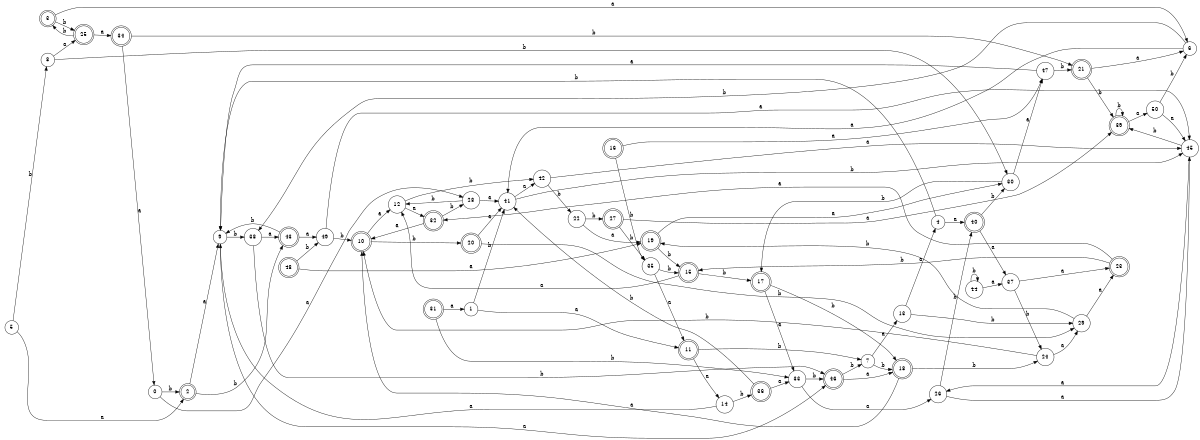 digraph n41_8 {
__start0 [label="" shape="none"];

rankdir=LR;
size="8,5";

s0 [style="filled", color="black", fillcolor="white" shape="circle", label="0"];
s1 [style="filled", color="black", fillcolor="white" shape="circle", label="1"];
s2 [style="rounded,filled", color="black", fillcolor="white" shape="doublecircle", label="2"];
s3 [style="rounded,filled", color="black", fillcolor="white" shape="doublecircle", label="3"];
s4 [style="filled", color="black", fillcolor="white" shape="circle", label="4"];
s5 [style="filled", color="black", fillcolor="white" shape="circle", label="5"];
s6 [style="filled", color="black", fillcolor="white" shape="circle", label="6"];
s7 [style="filled", color="black", fillcolor="white" shape="circle", label="7"];
s8 [style="filled", color="black", fillcolor="white" shape="circle", label="8"];
s9 [style="filled", color="black", fillcolor="white" shape="circle", label="9"];
s10 [style="rounded,filled", color="black", fillcolor="white" shape="doublecircle", label="10"];
s11 [style="rounded,filled", color="black", fillcolor="white" shape="doublecircle", label="11"];
s12 [style="filled", color="black", fillcolor="white" shape="circle", label="12"];
s13 [style="filled", color="black", fillcolor="white" shape="circle", label="13"];
s14 [style="filled", color="black", fillcolor="white" shape="circle", label="14"];
s15 [style="rounded,filled", color="black", fillcolor="white" shape="doublecircle", label="15"];
s16 [style="rounded,filled", color="black", fillcolor="white" shape="doublecircle", label="16"];
s17 [style="rounded,filled", color="black", fillcolor="white" shape="doublecircle", label="17"];
s18 [style="rounded,filled", color="black", fillcolor="white" shape="doublecircle", label="18"];
s19 [style="rounded,filled", color="black", fillcolor="white" shape="doublecircle", label="19"];
s20 [style="rounded,filled", color="black", fillcolor="white" shape="doublecircle", label="20"];
s21 [style="rounded,filled", color="black", fillcolor="white" shape="doublecircle", label="21"];
s22 [style="filled", color="black", fillcolor="white" shape="circle", label="22"];
s23 [style="rounded,filled", color="black", fillcolor="white" shape="doublecircle", label="23"];
s24 [style="filled", color="black", fillcolor="white" shape="circle", label="24"];
s25 [style="rounded,filled", color="black", fillcolor="white" shape="doublecircle", label="25"];
s26 [style="filled", color="black", fillcolor="white" shape="circle", label="26"];
s27 [style="rounded,filled", color="black", fillcolor="white" shape="doublecircle", label="27"];
s28 [style="filled", color="black", fillcolor="white" shape="circle", label="28"];
s29 [style="filled", color="black", fillcolor="white" shape="circle", label="29"];
s30 [style="filled", color="black", fillcolor="white" shape="circle", label="30"];
s31 [style="rounded,filled", color="black", fillcolor="white" shape="doublecircle", label="31"];
s32 [style="rounded,filled", color="black", fillcolor="white" shape="doublecircle", label="32"];
s33 [style="filled", color="black", fillcolor="white" shape="circle", label="33"];
s34 [style="rounded,filled", color="black", fillcolor="white" shape="doublecircle", label="34"];
s35 [style="filled", color="black", fillcolor="white" shape="circle", label="35"];
s36 [style="rounded,filled", color="black", fillcolor="white" shape="doublecircle", label="36"];
s37 [style="filled", color="black", fillcolor="white" shape="circle", label="37"];
s38 [style="filled", color="black", fillcolor="white" shape="circle", label="38"];
s39 [style="rounded,filled", color="black", fillcolor="white" shape="doublecircle", label="39"];
s40 [style="rounded,filled", color="black", fillcolor="white" shape="doublecircle", label="40"];
s41 [style="filled", color="black", fillcolor="white" shape="circle", label="41"];
s42 [style="filled", color="black", fillcolor="white" shape="circle", label="42"];
s43 [style="rounded,filled", color="black", fillcolor="white" shape="doublecircle", label="43"];
s44 [style="filled", color="black", fillcolor="white" shape="circle", label="44"];
s45 [style="filled", color="black", fillcolor="white" shape="circle", label="45"];
s46 [style="rounded,filled", color="black", fillcolor="white" shape="doublecircle", label="46"];
s47 [style="filled", color="black", fillcolor="white" shape="circle", label="47"];
s48 [style="rounded,filled", color="black", fillcolor="white" shape="doublecircle", label="48"];
s49 [style="filled", color="black", fillcolor="white" shape="circle", label="49"];
s50 [style="filled", color="black", fillcolor="white" shape="circle", label="50"];
s0 -> s28 [label="a"];
s0 -> s2 [label="b"];
s1 -> s11 [label="a"];
s1 -> s41 [label="b"];
s2 -> s9 [label="a"];
s2 -> s43 [label="b"];
s3 -> s6 [label="a"];
s3 -> s25 [label="b"];
s4 -> s40 [label="a"];
s4 -> s9 [label="b"];
s5 -> s2 [label="a"];
s5 -> s8 [label="b"];
s6 -> s41 [label="a"];
s6 -> s38 [label="b"];
s7 -> s13 [label="a"];
s7 -> s18 [label="b"];
s8 -> s25 [label="a"];
s8 -> s30 [label="b"];
s9 -> s46 [label="a"];
s9 -> s38 [label="b"];
s10 -> s12 [label="a"];
s10 -> s20 [label="b"];
s11 -> s14 [label="a"];
s11 -> s7 [label="b"];
s12 -> s32 [label="a"];
s12 -> s42 [label="b"];
s13 -> s4 [label="a"];
s13 -> s29 [label="b"];
s14 -> s9 [label="a"];
s14 -> s36 [label="b"];
s15 -> s12 [label="a"];
s15 -> s17 [label="b"];
s16 -> s47 [label="a"];
s16 -> s35 [label="b"];
s17 -> s33 [label="a"];
s17 -> s18 [label="b"];
s18 -> s10 [label="a"];
s18 -> s24 [label="b"];
s19 -> s30 [label="a"];
s19 -> s15 [label="b"];
s20 -> s41 [label="a"];
s20 -> s29 [label="b"];
s21 -> s6 [label="a"];
s21 -> s39 [label="b"];
s22 -> s19 [label="a"];
s22 -> s27 [label="b"];
s23 -> s32 [label="a"];
s23 -> s15 [label="b"];
s24 -> s29 [label="a"];
s24 -> s10 [label="b"];
s25 -> s34 [label="a"];
s25 -> s3 [label="b"];
s26 -> s45 [label="a"];
s26 -> s40 [label="b"];
s27 -> s39 [label="a"];
s27 -> s35 [label="b"];
s28 -> s41 [label="a"];
s28 -> s12 [label="b"];
s29 -> s23 [label="a"];
s29 -> s19 [label="b"];
s30 -> s47 [label="a"];
s30 -> s17 [label="b"];
s31 -> s1 [label="a"];
s31 -> s33 [label="b"];
s32 -> s10 [label="a"];
s32 -> s28 [label="b"];
s33 -> s26 [label="a"];
s33 -> s46 [label="b"];
s34 -> s0 [label="a"];
s34 -> s21 [label="b"];
s35 -> s11 [label="a"];
s35 -> s15 [label="b"];
s36 -> s33 [label="a"];
s36 -> s41 [label="b"];
s37 -> s23 [label="a"];
s37 -> s24 [label="b"];
s38 -> s43 [label="a"];
s38 -> s46 [label="b"];
s39 -> s50 [label="a"];
s39 -> s39 [label="b"];
s40 -> s37 [label="a"];
s40 -> s30 [label="b"];
s41 -> s42 [label="a"];
s41 -> s45 [label="b"];
s42 -> s45 [label="a"];
s42 -> s22 [label="b"];
s43 -> s49 [label="a"];
s43 -> s9 [label="b"];
s44 -> s37 [label="a"];
s44 -> s44 [label="b"];
s45 -> s26 [label="a"];
s45 -> s39 [label="b"];
s46 -> s18 [label="a"];
s46 -> s7 [label="b"];
s47 -> s9 [label="a"];
s47 -> s21 [label="b"];
s48 -> s19 [label="a"];
s48 -> s49 [label="b"];
s49 -> s45 [label="a"];
s49 -> s10 [label="b"];
s50 -> s45 [label="a"];
s50 -> s6 [label="b"];

}